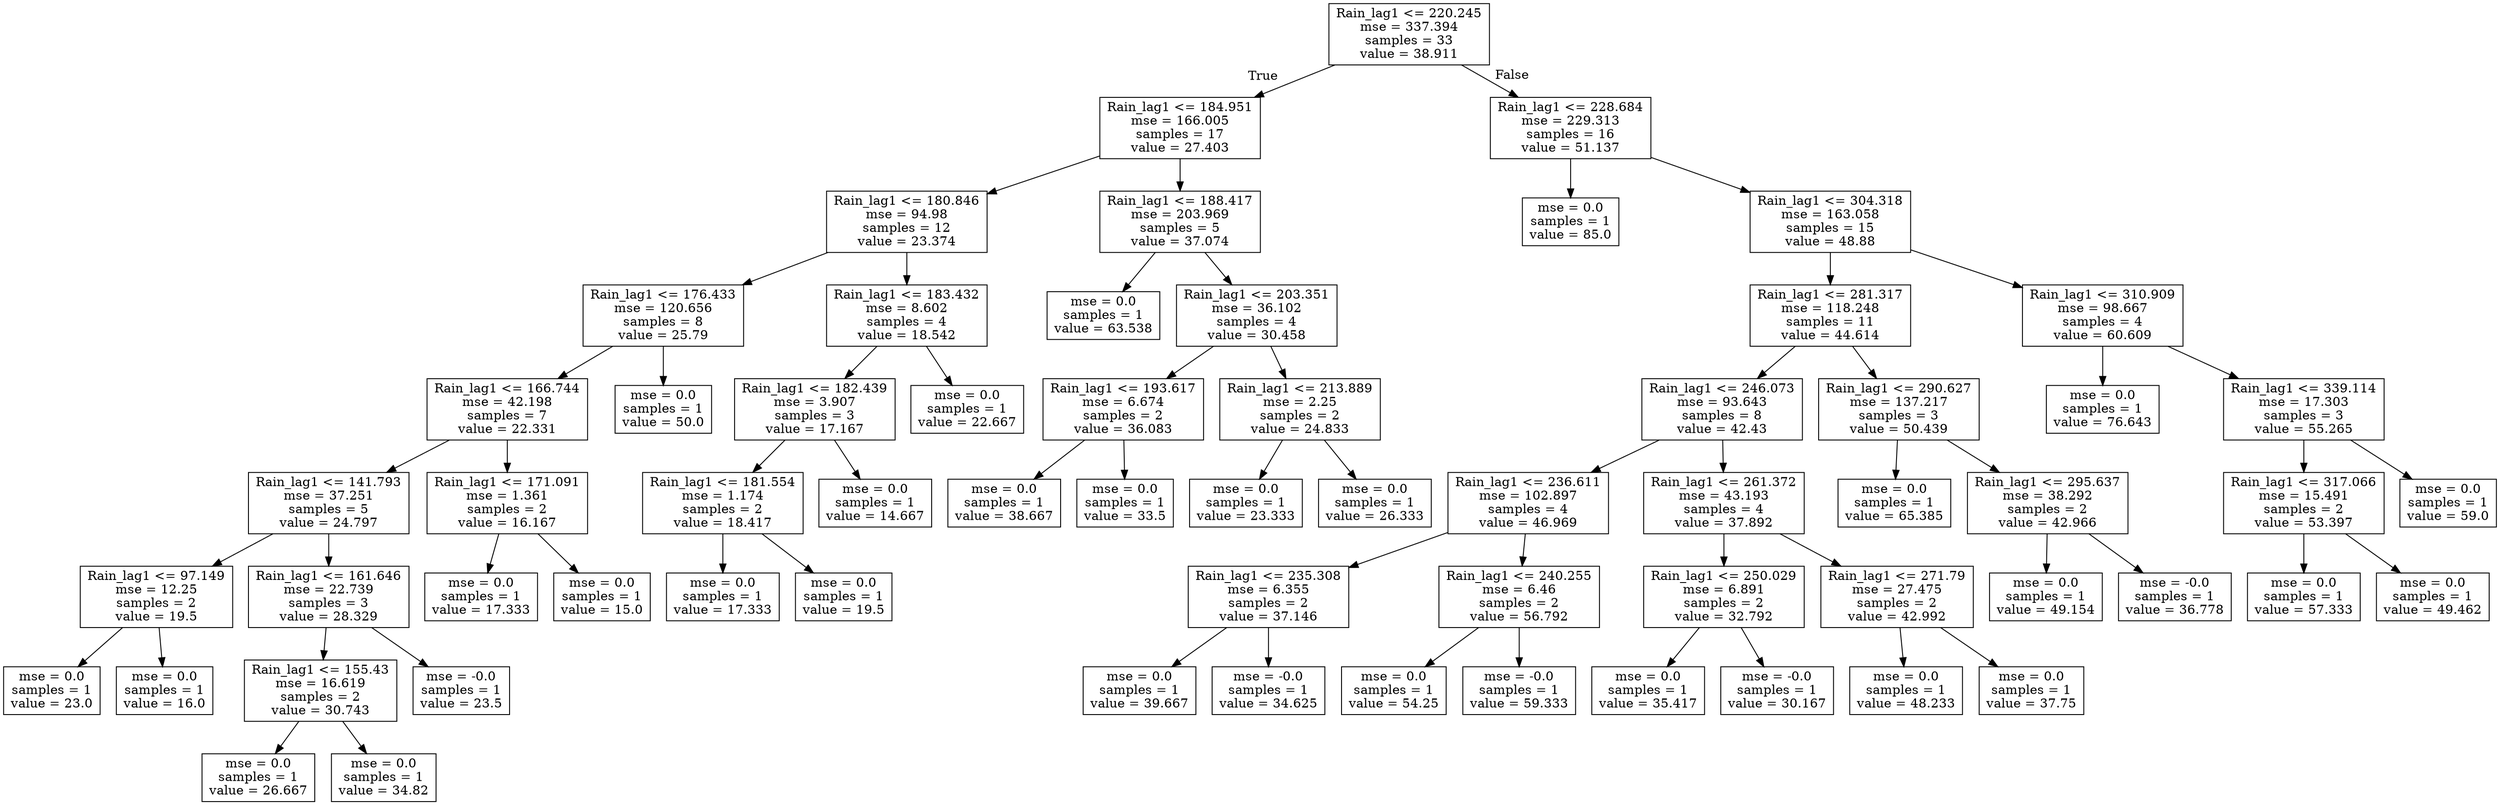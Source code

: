 digraph Tree {
node [shape=box] ;
0 [label="Rain_lag1 <= 220.245\nmse = 337.394\nsamples = 33\nvalue = 38.911"] ;
1 [label="Rain_lag1 <= 184.951\nmse = 166.005\nsamples = 17\nvalue = 27.403"] ;
0 -> 1 [labeldistance=2.5, labelangle=45, headlabel="True"] ;
2 [label="Rain_lag1 <= 180.846\nmse = 94.98\nsamples = 12\nvalue = 23.374"] ;
1 -> 2 ;
3 [label="Rain_lag1 <= 176.433\nmse = 120.656\nsamples = 8\nvalue = 25.79"] ;
2 -> 3 ;
4 [label="Rain_lag1 <= 166.744\nmse = 42.198\nsamples = 7\nvalue = 22.331"] ;
3 -> 4 ;
5 [label="Rain_lag1 <= 141.793\nmse = 37.251\nsamples = 5\nvalue = 24.797"] ;
4 -> 5 ;
6 [label="Rain_lag1 <= 97.149\nmse = 12.25\nsamples = 2\nvalue = 19.5"] ;
5 -> 6 ;
7 [label="mse = 0.0\nsamples = 1\nvalue = 23.0"] ;
6 -> 7 ;
8 [label="mse = 0.0\nsamples = 1\nvalue = 16.0"] ;
6 -> 8 ;
9 [label="Rain_lag1 <= 161.646\nmse = 22.739\nsamples = 3\nvalue = 28.329"] ;
5 -> 9 ;
10 [label="Rain_lag1 <= 155.43\nmse = 16.619\nsamples = 2\nvalue = 30.743"] ;
9 -> 10 ;
11 [label="mse = 0.0\nsamples = 1\nvalue = 26.667"] ;
10 -> 11 ;
12 [label="mse = 0.0\nsamples = 1\nvalue = 34.82"] ;
10 -> 12 ;
13 [label="mse = -0.0\nsamples = 1\nvalue = 23.5"] ;
9 -> 13 ;
14 [label="Rain_lag1 <= 171.091\nmse = 1.361\nsamples = 2\nvalue = 16.167"] ;
4 -> 14 ;
15 [label="mse = 0.0\nsamples = 1\nvalue = 17.333"] ;
14 -> 15 ;
16 [label="mse = 0.0\nsamples = 1\nvalue = 15.0"] ;
14 -> 16 ;
17 [label="mse = 0.0\nsamples = 1\nvalue = 50.0"] ;
3 -> 17 ;
18 [label="Rain_lag1 <= 183.432\nmse = 8.602\nsamples = 4\nvalue = 18.542"] ;
2 -> 18 ;
19 [label="Rain_lag1 <= 182.439\nmse = 3.907\nsamples = 3\nvalue = 17.167"] ;
18 -> 19 ;
20 [label="Rain_lag1 <= 181.554\nmse = 1.174\nsamples = 2\nvalue = 18.417"] ;
19 -> 20 ;
21 [label="mse = 0.0\nsamples = 1\nvalue = 17.333"] ;
20 -> 21 ;
22 [label="mse = 0.0\nsamples = 1\nvalue = 19.5"] ;
20 -> 22 ;
23 [label="mse = 0.0\nsamples = 1\nvalue = 14.667"] ;
19 -> 23 ;
24 [label="mse = 0.0\nsamples = 1\nvalue = 22.667"] ;
18 -> 24 ;
25 [label="Rain_lag1 <= 188.417\nmse = 203.969\nsamples = 5\nvalue = 37.074"] ;
1 -> 25 ;
26 [label="mse = 0.0\nsamples = 1\nvalue = 63.538"] ;
25 -> 26 ;
27 [label="Rain_lag1 <= 203.351\nmse = 36.102\nsamples = 4\nvalue = 30.458"] ;
25 -> 27 ;
28 [label="Rain_lag1 <= 193.617\nmse = 6.674\nsamples = 2\nvalue = 36.083"] ;
27 -> 28 ;
29 [label="mse = 0.0\nsamples = 1\nvalue = 38.667"] ;
28 -> 29 ;
30 [label="mse = 0.0\nsamples = 1\nvalue = 33.5"] ;
28 -> 30 ;
31 [label="Rain_lag1 <= 213.889\nmse = 2.25\nsamples = 2\nvalue = 24.833"] ;
27 -> 31 ;
32 [label="mse = 0.0\nsamples = 1\nvalue = 23.333"] ;
31 -> 32 ;
33 [label="mse = 0.0\nsamples = 1\nvalue = 26.333"] ;
31 -> 33 ;
34 [label="Rain_lag1 <= 228.684\nmse = 229.313\nsamples = 16\nvalue = 51.137"] ;
0 -> 34 [labeldistance=2.5, labelangle=-45, headlabel="False"] ;
35 [label="mse = 0.0\nsamples = 1\nvalue = 85.0"] ;
34 -> 35 ;
36 [label="Rain_lag1 <= 304.318\nmse = 163.058\nsamples = 15\nvalue = 48.88"] ;
34 -> 36 ;
37 [label="Rain_lag1 <= 281.317\nmse = 118.248\nsamples = 11\nvalue = 44.614"] ;
36 -> 37 ;
38 [label="Rain_lag1 <= 246.073\nmse = 93.643\nsamples = 8\nvalue = 42.43"] ;
37 -> 38 ;
39 [label="Rain_lag1 <= 236.611\nmse = 102.897\nsamples = 4\nvalue = 46.969"] ;
38 -> 39 ;
40 [label="Rain_lag1 <= 235.308\nmse = 6.355\nsamples = 2\nvalue = 37.146"] ;
39 -> 40 ;
41 [label="mse = 0.0\nsamples = 1\nvalue = 39.667"] ;
40 -> 41 ;
42 [label="mse = -0.0\nsamples = 1\nvalue = 34.625"] ;
40 -> 42 ;
43 [label="Rain_lag1 <= 240.255\nmse = 6.46\nsamples = 2\nvalue = 56.792"] ;
39 -> 43 ;
44 [label="mse = 0.0\nsamples = 1\nvalue = 54.25"] ;
43 -> 44 ;
45 [label="mse = -0.0\nsamples = 1\nvalue = 59.333"] ;
43 -> 45 ;
46 [label="Rain_lag1 <= 261.372\nmse = 43.193\nsamples = 4\nvalue = 37.892"] ;
38 -> 46 ;
47 [label="Rain_lag1 <= 250.029\nmse = 6.891\nsamples = 2\nvalue = 32.792"] ;
46 -> 47 ;
48 [label="mse = 0.0\nsamples = 1\nvalue = 35.417"] ;
47 -> 48 ;
49 [label="mse = -0.0\nsamples = 1\nvalue = 30.167"] ;
47 -> 49 ;
50 [label="Rain_lag1 <= 271.79\nmse = 27.475\nsamples = 2\nvalue = 42.992"] ;
46 -> 50 ;
51 [label="mse = 0.0\nsamples = 1\nvalue = 48.233"] ;
50 -> 51 ;
52 [label="mse = 0.0\nsamples = 1\nvalue = 37.75"] ;
50 -> 52 ;
53 [label="Rain_lag1 <= 290.627\nmse = 137.217\nsamples = 3\nvalue = 50.439"] ;
37 -> 53 ;
54 [label="mse = 0.0\nsamples = 1\nvalue = 65.385"] ;
53 -> 54 ;
55 [label="Rain_lag1 <= 295.637\nmse = 38.292\nsamples = 2\nvalue = 42.966"] ;
53 -> 55 ;
56 [label="mse = 0.0\nsamples = 1\nvalue = 49.154"] ;
55 -> 56 ;
57 [label="mse = -0.0\nsamples = 1\nvalue = 36.778"] ;
55 -> 57 ;
58 [label="Rain_lag1 <= 310.909\nmse = 98.667\nsamples = 4\nvalue = 60.609"] ;
36 -> 58 ;
59 [label="mse = 0.0\nsamples = 1\nvalue = 76.643"] ;
58 -> 59 ;
60 [label="Rain_lag1 <= 339.114\nmse = 17.303\nsamples = 3\nvalue = 55.265"] ;
58 -> 60 ;
61 [label="Rain_lag1 <= 317.066\nmse = 15.491\nsamples = 2\nvalue = 53.397"] ;
60 -> 61 ;
62 [label="mse = 0.0\nsamples = 1\nvalue = 57.333"] ;
61 -> 62 ;
63 [label="mse = 0.0\nsamples = 1\nvalue = 49.462"] ;
61 -> 63 ;
64 [label="mse = 0.0\nsamples = 1\nvalue = 59.0"] ;
60 -> 64 ;
}